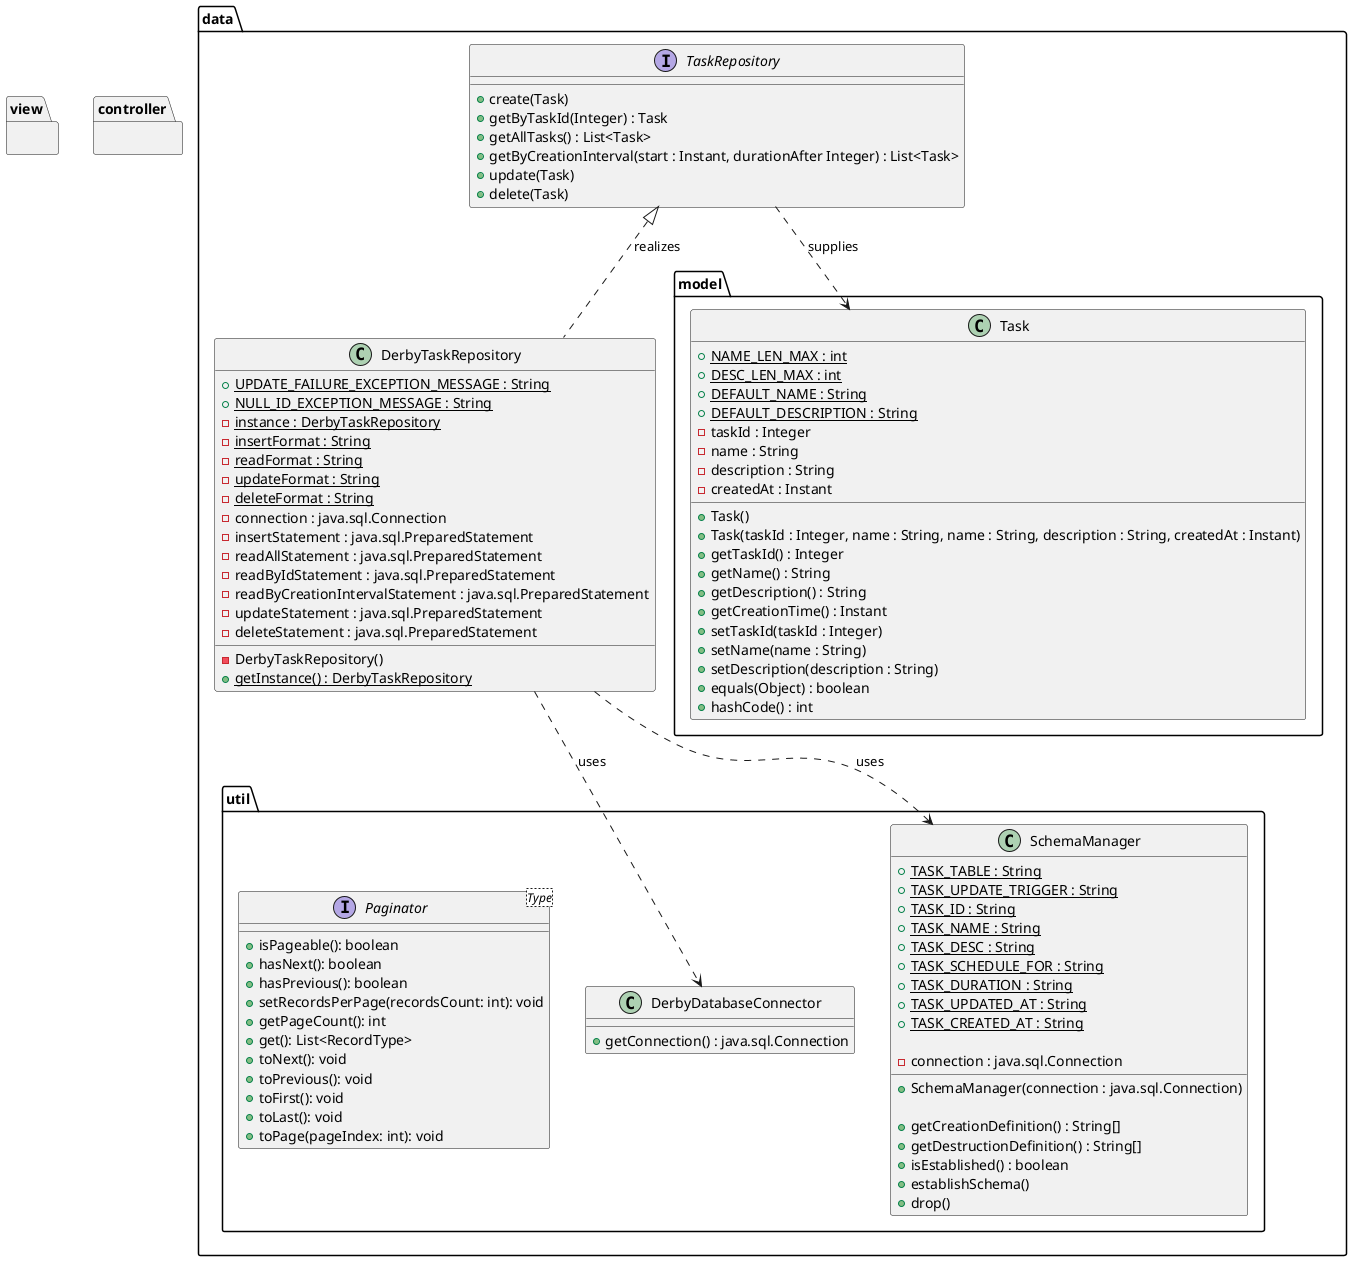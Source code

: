 @startuml
'https://plantuml.com/class-diagram

package data {

    package model {
        class Task {
            + {static} NAME_LEN_MAX : int
            + {static} DESC_LEN_MAX : int
            + {static} DEFAULT_NAME : String
            + {static} DEFAULT_DESCRIPTION : String
            - taskId : Integer
            - name : String
            - description : String
            - createdAt : Instant
            + Task()
            + Task(taskId : Integer, name : String, name : String, description : String, createdAt : Instant)
            + getTaskId() : Integer
            + getName() : String
            + getDescription() : String
            + getCreationTime() : Instant
            + setTaskId(taskId : Integer)
            + setName(name : String)
            + setDescription(description : String)
            + equals(Object) : boolean
            + hashCode() : int
        }
    }
    package util {
        class DerbyDatabaseConnector {
            + getConnection() : java.sql.Connection
        }
        class SchemaManager {
            + {static} TASK_TABLE : String
            + {static} TASK_UPDATE_TRIGGER : String
            + {static} TASK_ID : String
            + {static} TASK_NAME : String
            + {static} TASK_DESC : String
            + {static} TASK_SCHEDULE_FOR : String
            + {static} TASK_DURATION : String
            + {static} TASK_UPDATED_AT : String
            + {static} TASK_CREATED_AT : String

            - connection : java.sql.Connection

            + SchemaManager(connection : java.sql.Connection)

            + getCreationDefinition() : String[]
            + getDestructionDefinition() : String[]
            + isEstablished() : boolean
            + establishSchema()
            + drop()

        }

        interface Paginator<Type> {
            + isPageable(): boolean
            + hasNext(): boolean
            + hasPrevious(): boolean
            + setRecordsPerPage(recordsCount: int): void
            + getPageCount(): int
            + get(): List<RecordType>
            + toNext(): void
            + toPrevious(): void
            + toFirst(): void
            + toLast(): void
            + toPage(pageIndex: int): void
        }

    }

    interface TaskRepository {
        + create(Task)
        + getByTaskId(Integer) : Task
        + getAllTasks() : List<Task>
        + getByCreationInterval(start : Instant, durationAfter Integer) : List<Task>
        + update(Task)
        + delete(Task)
    }
    TaskRepository ..> Task : supplies

    class DerbyTaskRepository {
        + {static} UPDATE_FAILURE_EXCEPTION_MESSAGE : String
        + {static} NULL_ID_EXCEPTION_MESSAGE : String
        - {static} instance : DerbyTaskRepository
        - {static} insertFormat : String
        - {static} readFormat : String
        - {static} updateFormat : String
        - {static} deleteFormat : String
        - connection : java.sql.Connection
        - insertStatement : java.sql.PreparedStatement
        - readAllStatement : java.sql.PreparedStatement
        - readByIdStatement : java.sql.PreparedStatement
        - readByCreationIntervalStatement : java.sql.PreparedStatement
        - updateStatement : java.sql.PreparedStatement
        - deleteStatement : java.sql.PreparedStatement
        - DerbyTaskRepository()
        + {static} getInstance() : DerbyTaskRepository
    }
    TaskRepository <|.. DerbyTaskRepository : realizes
    DerbyTaskRepository ..> SchemaManager : uses
    DerbyTaskRepository ..> DerbyDatabaseConnector : uses
}
package view {}
package controller {}
@enduml